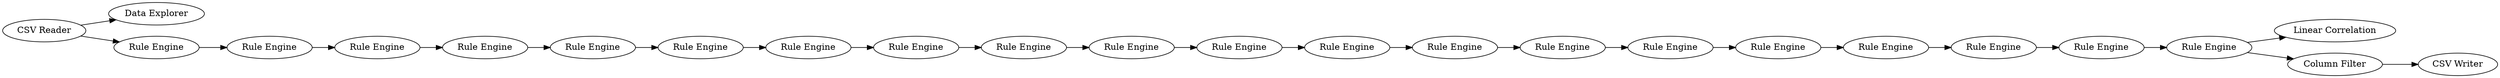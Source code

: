 digraph {
	20 -> 21
	7 -> 8
	4 -> 5
	26 -> 14
	23 -> 24
	21 -> 22
	22 -> 23
	12 -> 13
	25 -> 26
	1 -> 2
	11 -> 12
	10 -> 11
	13 -> 16
	24 -> 25
	6 -> 7
	8 -> 10
	3 -> 4
	17 -> 19
	19 -> 20
	5 -> 6
	26 -> 28
	16 -> 17
	1 -> 3
	28 -> 29
	7 [label="Rule Engine"]
	21 [label="Rule Engine"]
	26 [label="Rule Engine"]
	8 [label="Rule Engine"]
	17 [label="Rule Engine"]
	3 [label="Rule Engine"]
	19 [label="Rule Engine"]
	24 [label="Rule Engine"]
	6 [label="Rule Engine"]
	25 [label="Rule Engine"]
	12 [label="Rule Engine"]
	10 [label="Rule Engine"]
	16 [label="Rule Engine"]
	1 [label="CSV Reader"]
	22 [label="Rule Engine"]
	28 [label="Column Filter"]
	11 [label="Rule Engine"]
	4 [label="Rule Engine"]
	23 [label="Rule Engine"]
	14 [label="Linear Correlation"]
	5 [label="Rule Engine"]
	13 [label="Rule Engine"]
	20 [label="Rule Engine"]
	29 [label="CSV Writer"]
	2 [label="Data Explorer"]
	rankdir=LR
}
